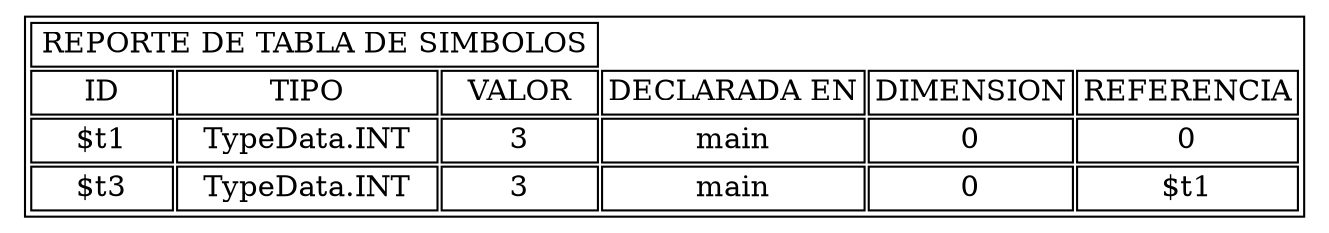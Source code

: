 digraph H { parent [ shape=plaintext label=< <table border='1' cellborder='1'><tr><td colspan="3">REPORTE DE TABLA DE SIMBOLOS</td></tr><tr><td port='port_one'>ID</td><td port='port_two'>TIPO</td><td port='port_three'>VALOR</td><td port='port_four'>DECLARADA EN</td><td port='port_five'>DIMENSION</td><td port='port_six'>REFERENCIA</td></tr><tr><td port='port_one'>$t1</td><td port='port_two'>TypeData.INT</td><td port='port_three'>3</td><td port='port_four'>main</td><td port='port_five'>0</td><td port='port_six'>0</td></tr><tr><td port='port_one'>$t3</td><td port='port_two'>TypeData.INT</td><td port='port_three'>3</td><td port='port_four'>main</td><td port='port_five'>0</td><td port='port_six'>$t1</td></tr></table> >]; }